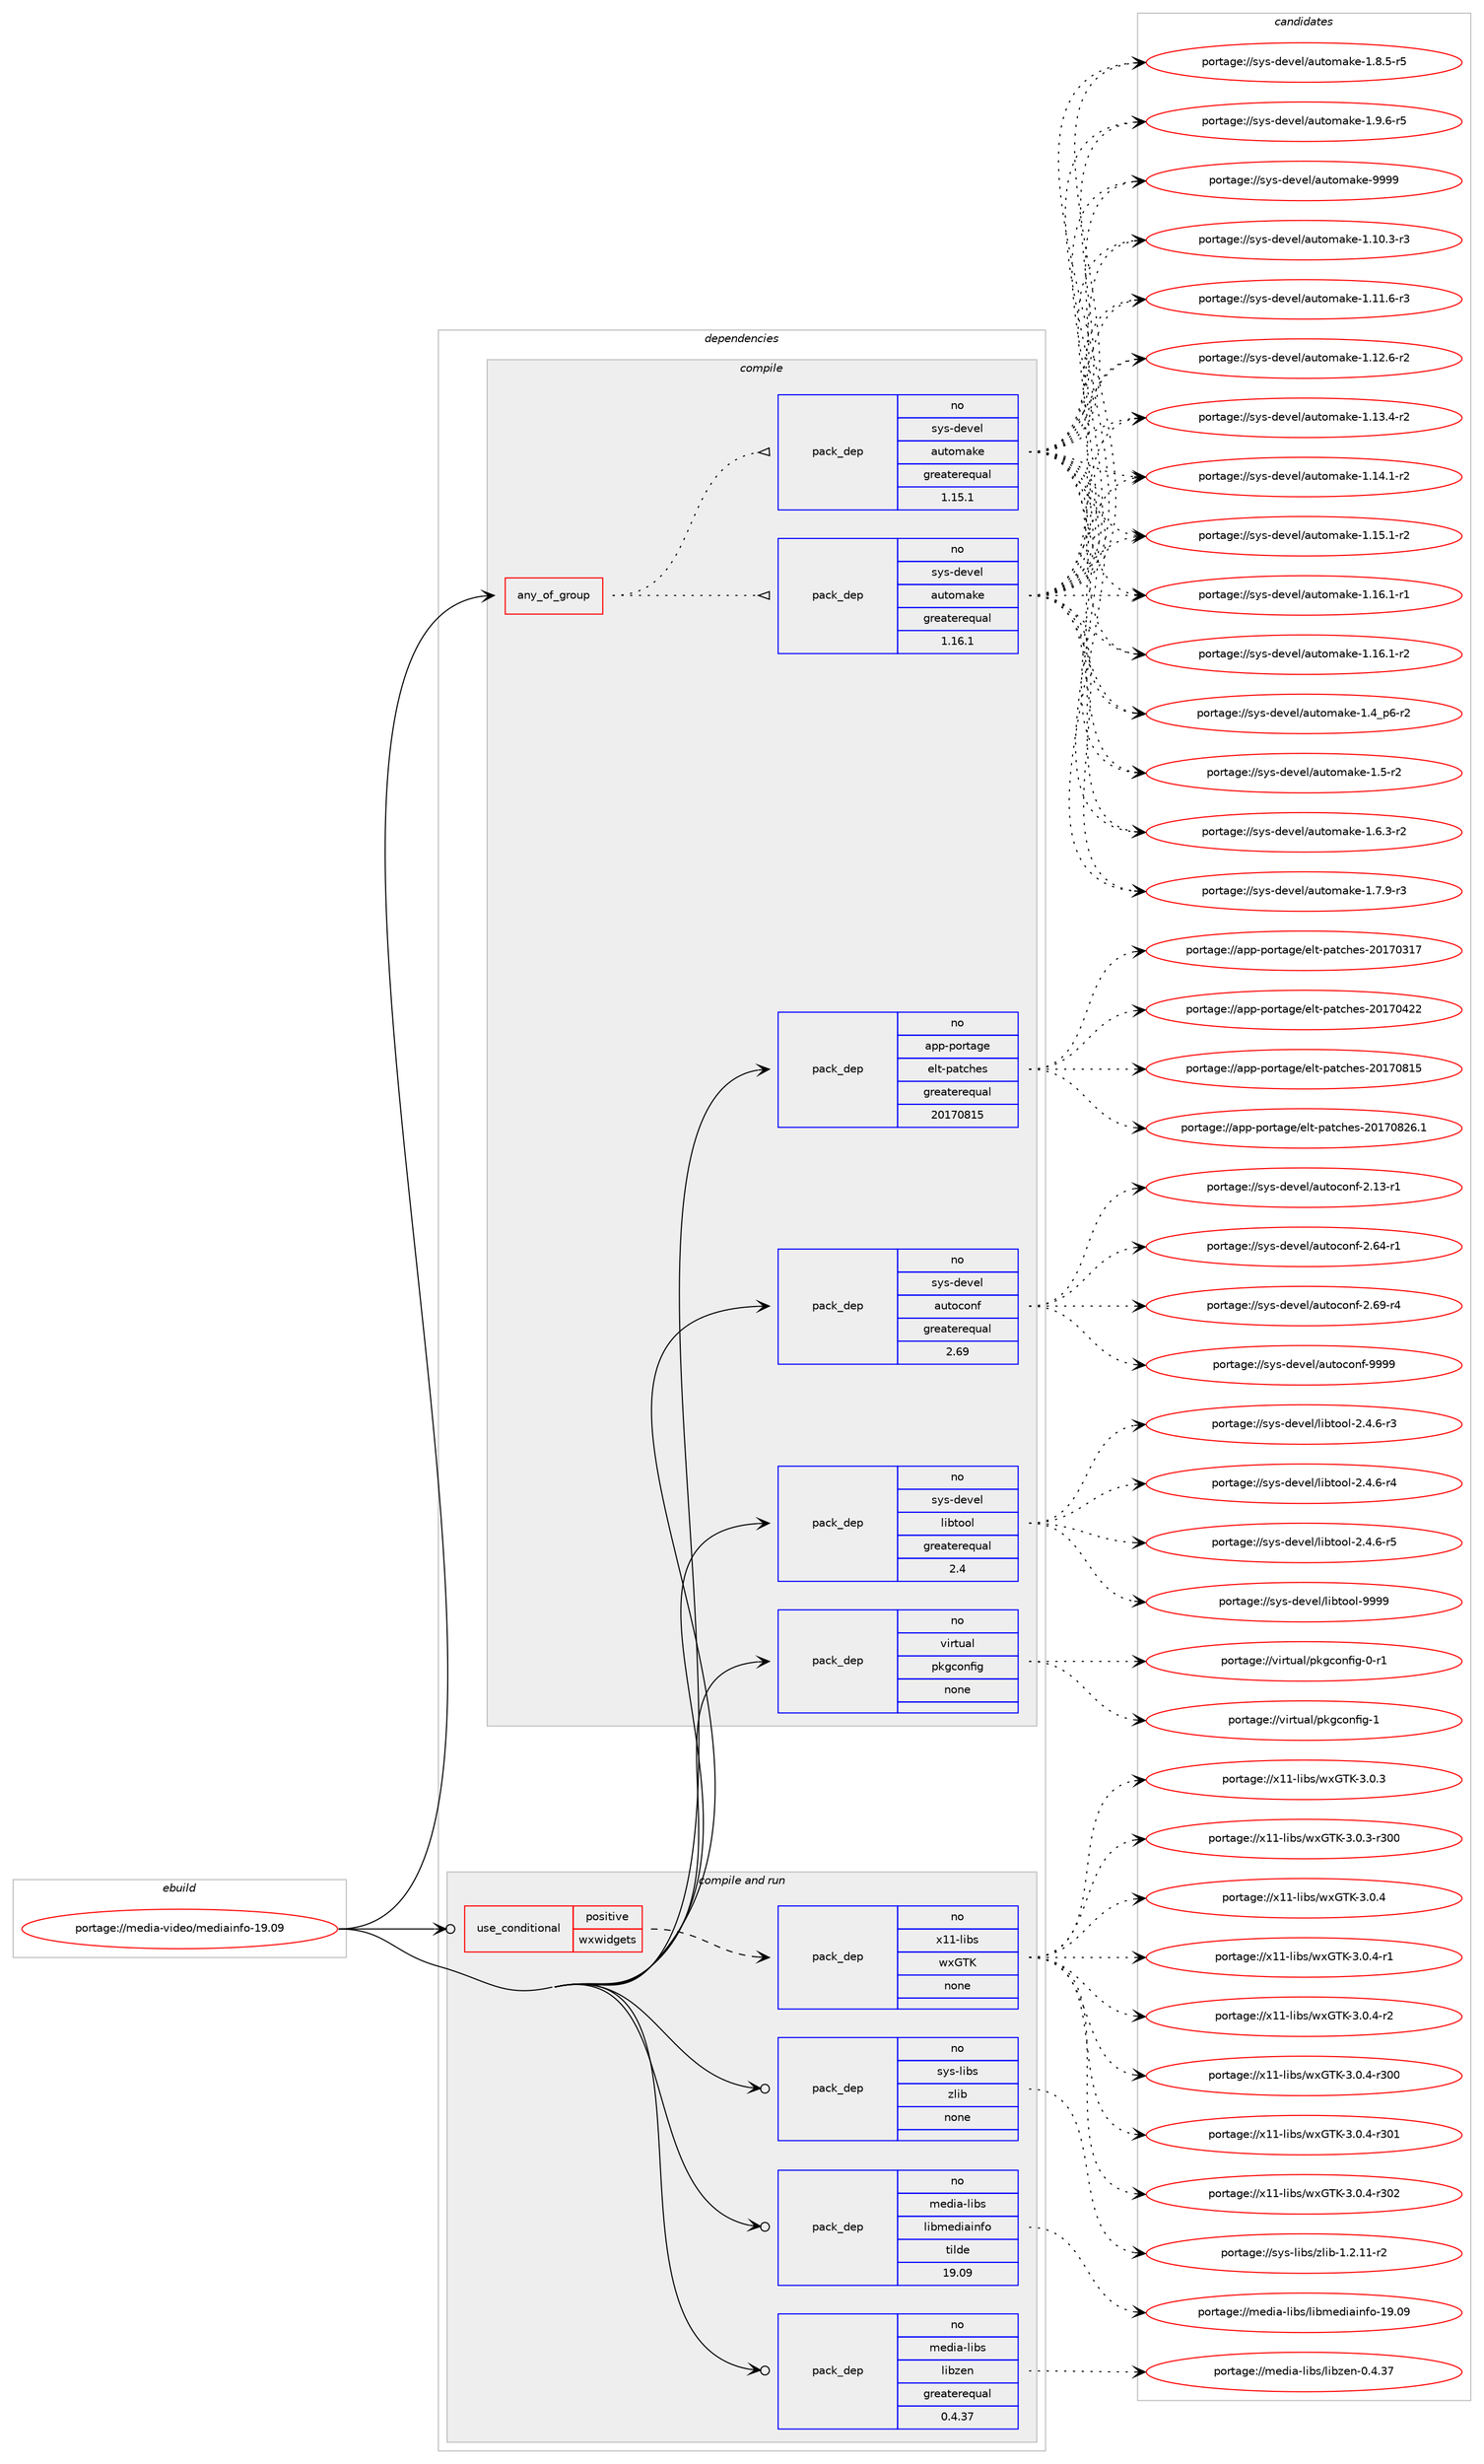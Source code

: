 digraph prolog {

# *************
# Graph options
# *************

newrank=true;
concentrate=true;
compound=true;
graph [rankdir=LR,fontname=Helvetica,fontsize=10,ranksep=1.5];#, ranksep=2.5, nodesep=0.2];
edge  [arrowhead=vee];
node  [fontname=Helvetica,fontsize=10];

# **********
# The ebuild
# **********

subgraph cluster_leftcol {
color=gray;
rank=same;
label=<<i>ebuild</i>>;
id [label="portage://media-video/mediainfo-19.09", color=red, width=4, href="../media-video/mediainfo-19.09.svg"];
}

# ****************
# The dependencies
# ****************

subgraph cluster_midcol {
color=gray;
label=<<i>dependencies</i>>;
subgraph cluster_compile {
fillcolor="#eeeeee";
style=filled;
label=<<i>compile</i>>;
subgraph any5444 {
dependency341257 [label=<<TABLE BORDER="0" CELLBORDER="1" CELLSPACING="0" CELLPADDING="4"><TR><TD CELLPADDING="10">any_of_group</TD></TR></TABLE>>, shape=none, color=red];subgraph pack250662 {
dependency341258 [label=<<TABLE BORDER="0" CELLBORDER="1" CELLSPACING="0" CELLPADDING="4" WIDTH="220"><TR><TD ROWSPAN="6" CELLPADDING="30">pack_dep</TD></TR><TR><TD WIDTH="110">no</TD></TR><TR><TD>sys-devel</TD></TR><TR><TD>automake</TD></TR><TR><TD>greaterequal</TD></TR><TR><TD>1.16.1</TD></TR></TABLE>>, shape=none, color=blue];
}
dependency341257:e -> dependency341258:w [weight=20,style="dotted",arrowhead="oinv"];
subgraph pack250663 {
dependency341259 [label=<<TABLE BORDER="0" CELLBORDER="1" CELLSPACING="0" CELLPADDING="4" WIDTH="220"><TR><TD ROWSPAN="6" CELLPADDING="30">pack_dep</TD></TR><TR><TD WIDTH="110">no</TD></TR><TR><TD>sys-devel</TD></TR><TR><TD>automake</TD></TR><TR><TD>greaterequal</TD></TR><TR><TD>1.15.1</TD></TR></TABLE>>, shape=none, color=blue];
}
dependency341257:e -> dependency341259:w [weight=20,style="dotted",arrowhead="oinv"];
}
id:e -> dependency341257:w [weight=20,style="solid",arrowhead="vee"];
subgraph pack250664 {
dependency341260 [label=<<TABLE BORDER="0" CELLBORDER="1" CELLSPACING="0" CELLPADDING="4" WIDTH="220"><TR><TD ROWSPAN="6" CELLPADDING="30">pack_dep</TD></TR><TR><TD WIDTH="110">no</TD></TR><TR><TD>app-portage</TD></TR><TR><TD>elt-patches</TD></TR><TR><TD>greaterequal</TD></TR><TR><TD>20170815</TD></TR></TABLE>>, shape=none, color=blue];
}
id:e -> dependency341260:w [weight=20,style="solid",arrowhead="vee"];
subgraph pack250665 {
dependency341261 [label=<<TABLE BORDER="0" CELLBORDER="1" CELLSPACING="0" CELLPADDING="4" WIDTH="220"><TR><TD ROWSPAN="6" CELLPADDING="30">pack_dep</TD></TR><TR><TD WIDTH="110">no</TD></TR><TR><TD>sys-devel</TD></TR><TR><TD>autoconf</TD></TR><TR><TD>greaterequal</TD></TR><TR><TD>2.69</TD></TR></TABLE>>, shape=none, color=blue];
}
id:e -> dependency341261:w [weight=20,style="solid",arrowhead="vee"];
subgraph pack250666 {
dependency341262 [label=<<TABLE BORDER="0" CELLBORDER="1" CELLSPACING="0" CELLPADDING="4" WIDTH="220"><TR><TD ROWSPAN="6" CELLPADDING="30">pack_dep</TD></TR><TR><TD WIDTH="110">no</TD></TR><TR><TD>sys-devel</TD></TR><TR><TD>libtool</TD></TR><TR><TD>greaterequal</TD></TR><TR><TD>2.4</TD></TR></TABLE>>, shape=none, color=blue];
}
id:e -> dependency341262:w [weight=20,style="solid",arrowhead="vee"];
subgraph pack250667 {
dependency341263 [label=<<TABLE BORDER="0" CELLBORDER="1" CELLSPACING="0" CELLPADDING="4" WIDTH="220"><TR><TD ROWSPAN="6" CELLPADDING="30">pack_dep</TD></TR><TR><TD WIDTH="110">no</TD></TR><TR><TD>virtual</TD></TR><TR><TD>pkgconfig</TD></TR><TR><TD>none</TD></TR><TR><TD></TD></TR></TABLE>>, shape=none, color=blue];
}
id:e -> dependency341263:w [weight=20,style="solid",arrowhead="vee"];
}
subgraph cluster_compileandrun {
fillcolor="#eeeeee";
style=filled;
label=<<i>compile and run</i>>;
subgraph cond85008 {
dependency341264 [label=<<TABLE BORDER="0" CELLBORDER="1" CELLSPACING="0" CELLPADDING="4"><TR><TD ROWSPAN="3" CELLPADDING="10">use_conditional</TD></TR><TR><TD>positive</TD></TR><TR><TD>wxwidgets</TD></TR></TABLE>>, shape=none, color=red];
subgraph pack250668 {
dependency341265 [label=<<TABLE BORDER="0" CELLBORDER="1" CELLSPACING="0" CELLPADDING="4" WIDTH="220"><TR><TD ROWSPAN="6" CELLPADDING="30">pack_dep</TD></TR><TR><TD WIDTH="110">no</TD></TR><TR><TD>x11-libs</TD></TR><TR><TD>wxGTK</TD></TR><TR><TD>none</TD></TR><TR><TD></TD></TR></TABLE>>, shape=none, color=blue];
}
dependency341264:e -> dependency341265:w [weight=20,style="dashed",arrowhead="vee"];
}
id:e -> dependency341264:w [weight=20,style="solid",arrowhead="odotvee"];
subgraph pack250669 {
dependency341266 [label=<<TABLE BORDER="0" CELLBORDER="1" CELLSPACING="0" CELLPADDING="4" WIDTH="220"><TR><TD ROWSPAN="6" CELLPADDING="30">pack_dep</TD></TR><TR><TD WIDTH="110">no</TD></TR><TR><TD>media-libs</TD></TR><TR><TD>libmediainfo</TD></TR><TR><TD>tilde</TD></TR><TR><TD>19.09</TD></TR></TABLE>>, shape=none, color=blue];
}
id:e -> dependency341266:w [weight=20,style="solid",arrowhead="odotvee"];
subgraph pack250670 {
dependency341267 [label=<<TABLE BORDER="0" CELLBORDER="1" CELLSPACING="0" CELLPADDING="4" WIDTH="220"><TR><TD ROWSPAN="6" CELLPADDING="30">pack_dep</TD></TR><TR><TD WIDTH="110">no</TD></TR><TR><TD>media-libs</TD></TR><TR><TD>libzen</TD></TR><TR><TD>greaterequal</TD></TR><TR><TD>0.4.37</TD></TR></TABLE>>, shape=none, color=blue];
}
id:e -> dependency341267:w [weight=20,style="solid",arrowhead="odotvee"];
subgraph pack250671 {
dependency341268 [label=<<TABLE BORDER="0" CELLBORDER="1" CELLSPACING="0" CELLPADDING="4" WIDTH="220"><TR><TD ROWSPAN="6" CELLPADDING="30">pack_dep</TD></TR><TR><TD WIDTH="110">no</TD></TR><TR><TD>sys-libs</TD></TR><TR><TD>zlib</TD></TR><TR><TD>none</TD></TR><TR><TD></TD></TR></TABLE>>, shape=none, color=blue];
}
id:e -> dependency341268:w [weight=20,style="solid",arrowhead="odotvee"];
}
subgraph cluster_run {
fillcolor="#eeeeee";
style=filled;
label=<<i>run</i>>;
}
}

# **************
# The candidates
# **************

subgraph cluster_choices {
rank=same;
color=gray;
label=<<i>candidates</i>>;

subgraph choice250662 {
color=black;
nodesep=1;
choiceportage11512111545100101118101108479711711611110997107101454946494846514511451 [label="portage://sys-devel/automake-1.10.3-r3", color=red, width=4,href="../sys-devel/automake-1.10.3-r3.svg"];
choiceportage11512111545100101118101108479711711611110997107101454946494946544511451 [label="portage://sys-devel/automake-1.11.6-r3", color=red, width=4,href="../sys-devel/automake-1.11.6-r3.svg"];
choiceportage11512111545100101118101108479711711611110997107101454946495046544511450 [label="portage://sys-devel/automake-1.12.6-r2", color=red, width=4,href="../sys-devel/automake-1.12.6-r2.svg"];
choiceportage11512111545100101118101108479711711611110997107101454946495146524511450 [label="portage://sys-devel/automake-1.13.4-r2", color=red, width=4,href="../sys-devel/automake-1.13.4-r2.svg"];
choiceportage11512111545100101118101108479711711611110997107101454946495246494511450 [label="portage://sys-devel/automake-1.14.1-r2", color=red, width=4,href="../sys-devel/automake-1.14.1-r2.svg"];
choiceportage11512111545100101118101108479711711611110997107101454946495346494511450 [label="portage://sys-devel/automake-1.15.1-r2", color=red, width=4,href="../sys-devel/automake-1.15.1-r2.svg"];
choiceportage11512111545100101118101108479711711611110997107101454946495446494511449 [label="portage://sys-devel/automake-1.16.1-r1", color=red, width=4,href="../sys-devel/automake-1.16.1-r1.svg"];
choiceportage11512111545100101118101108479711711611110997107101454946495446494511450 [label="portage://sys-devel/automake-1.16.1-r2", color=red, width=4,href="../sys-devel/automake-1.16.1-r2.svg"];
choiceportage115121115451001011181011084797117116111109971071014549465295112544511450 [label="portage://sys-devel/automake-1.4_p6-r2", color=red, width=4,href="../sys-devel/automake-1.4_p6-r2.svg"];
choiceportage11512111545100101118101108479711711611110997107101454946534511450 [label="portage://sys-devel/automake-1.5-r2", color=red, width=4,href="../sys-devel/automake-1.5-r2.svg"];
choiceportage115121115451001011181011084797117116111109971071014549465446514511450 [label="portage://sys-devel/automake-1.6.3-r2", color=red, width=4,href="../sys-devel/automake-1.6.3-r2.svg"];
choiceportage115121115451001011181011084797117116111109971071014549465546574511451 [label="portage://sys-devel/automake-1.7.9-r3", color=red, width=4,href="../sys-devel/automake-1.7.9-r3.svg"];
choiceportage115121115451001011181011084797117116111109971071014549465646534511453 [label="portage://sys-devel/automake-1.8.5-r5", color=red, width=4,href="../sys-devel/automake-1.8.5-r5.svg"];
choiceportage115121115451001011181011084797117116111109971071014549465746544511453 [label="portage://sys-devel/automake-1.9.6-r5", color=red, width=4,href="../sys-devel/automake-1.9.6-r5.svg"];
choiceportage115121115451001011181011084797117116111109971071014557575757 [label="portage://sys-devel/automake-9999", color=red, width=4,href="../sys-devel/automake-9999.svg"];
dependency341258:e -> choiceportage11512111545100101118101108479711711611110997107101454946494846514511451:w [style=dotted,weight="100"];
dependency341258:e -> choiceportage11512111545100101118101108479711711611110997107101454946494946544511451:w [style=dotted,weight="100"];
dependency341258:e -> choiceportage11512111545100101118101108479711711611110997107101454946495046544511450:w [style=dotted,weight="100"];
dependency341258:e -> choiceportage11512111545100101118101108479711711611110997107101454946495146524511450:w [style=dotted,weight="100"];
dependency341258:e -> choiceportage11512111545100101118101108479711711611110997107101454946495246494511450:w [style=dotted,weight="100"];
dependency341258:e -> choiceportage11512111545100101118101108479711711611110997107101454946495346494511450:w [style=dotted,weight="100"];
dependency341258:e -> choiceportage11512111545100101118101108479711711611110997107101454946495446494511449:w [style=dotted,weight="100"];
dependency341258:e -> choiceportage11512111545100101118101108479711711611110997107101454946495446494511450:w [style=dotted,weight="100"];
dependency341258:e -> choiceportage115121115451001011181011084797117116111109971071014549465295112544511450:w [style=dotted,weight="100"];
dependency341258:e -> choiceportage11512111545100101118101108479711711611110997107101454946534511450:w [style=dotted,weight="100"];
dependency341258:e -> choiceportage115121115451001011181011084797117116111109971071014549465446514511450:w [style=dotted,weight="100"];
dependency341258:e -> choiceportage115121115451001011181011084797117116111109971071014549465546574511451:w [style=dotted,weight="100"];
dependency341258:e -> choiceportage115121115451001011181011084797117116111109971071014549465646534511453:w [style=dotted,weight="100"];
dependency341258:e -> choiceportage115121115451001011181011084797117116111109971071014549465746544511453:w [style=dotted,weight="100"];
dependency341258:e -> choiceportage115121115451001011181011084797117116111109971071014557575757:w [style=dotted,weight="100"];
}
subgraph choice250663 {
color=black;
nodesep=1;
choiceportage11512111545100101118101108479711711611110997107101454946494846514511451 [label="portage://sys-devel/automake-1.10.3-r3", color=red, width=4,href="../sys-devel/automake-1.10.3-r3.svg"];
choiceportage11512111545100101118101108479711711611110997107101454946494946544511451 [label="portage://sys-devel/automake-1.11.6-r3", color=red, width=4,href="../sys-devel/automake-1.11.6-r3.svg"];
choiceportage11512111545100101118101108479711711611110997107101454946495046544511450 [label="portage://sys-devel/automake-1.12.6-r2", color=red, width=4,href="../sys-devel/automake-1.12.6-r2.svg"];
choiceportage11512111545100101118101108479711711611110997107101454946495146524511450 [label="portage://sys-devel/automake-1.13.4-r2", color=red, width=4,href="../sys-devel/automake-1.13.4-r2.svg"];
choiceportage11512111545100101118101108479711711611110997107101454946495246494511450 [label="portage://sys-devel/automake-1.14.1-r2", color=red, width=4,href="../sys-devel/automake-1.14.1-r2.svg"];
choiceportage11512111545100101118101108479711711611110997107101454946495346494511450 [label="portage://sys-devel/automake-1.15.1-r2", color=red, width=4,href="../sys-devel/automake-1.15.1-r2.svg"];
choiceportage11512111545100101118101108479711711611110997107101454946495446494511449 [label="portage://sys-devel/automake-1.16.1-r1", color=red, width=4,href="../sys-devel/automake-1.16.1-r1.svg"];
choiceportage11512111545100101118101108479711711611110997107101454946495446494511450 [label="portage://sys-devel/automake-1.16.1-r2", color=red, width=4,href="../sys-devel/automake-1.16.1-r2.svg"];
choiceportage115121115451001011181011084797117116111109971071014549465295112544511450 [label="portage://sys-devel/automake-1.4_p6-r2", color=red, width=4,href="../sys-devel/automake-1.4_p6-r2.svg"];
choiceportage11512111545100101118101108479711711611110997107101454946534511450 [label="portage://sys-devel/automake-1.5-r2", color=red, width=4,href="../sys-devel/automake-1.5-r2.svg"];
choiceportage115121115451001011181011084797117116111109971071014549465446514511450 [label="portage://sys-devel/automake-1.6.3-r2", color=red, width=4,href="../sys-devel/automake-1.6.3-r2.svg"];
choiceportage115121115451001011181011084797117116111109971071014549465546574511451 [label="portage://sys-devel/automake-1.7.9-r3", color=red, width=4,href="../sys-devel/automake-1.7.9-r3.svg"];
choiceportage115121115451001011181011084797117116111109971071014549465646534511453 [label="portage://sys-devel/automake-1.8.5-r5", color=red, width=4,href="../sys-devel/automake-1.8.5-r5.svg"];
choiceportage115121115451001011181011084797117116111109971071014549465746544511453 [label="portage://sys-devel/automake-1.9.6-r5", color=red, width=4,href="../sys-devel/automake-1.9.6-r5.svg"];
choiceportage115121115451001011181011084797117116111109971071014557575757 [label="portage://sys-devel/automake-9999", color=red, width=4,href="../sys-devel/automake-9999.svg"];
dependency341259:e -> choiceportage11512111545100101118101108479711711611110997107101454946494846514511451:w [style=dotted,weight="100"];
dependency341259:e -> choiceportage11512111545100101118101108479711711611110997107101454946494946544511451:w [style=dotted,weight="100"];
dependency341259:e -> choiceportage11512111545100101118101108479711711611110997107101454946495046544511450:w [style=dotted,weight="100"];
dependency341259:e -> choiceportage11512111545100101118101108479711711611110997107101454946495146524511450:w [style=dotted,weight="100"];
dependency341259:e -> choiceportage11512111545100101118101108479711711611110997107101454946495246494511450:w [style=dotted,weight="100"];
dependency341259:e -> choiceportage11512111545100101118101108479711711611110997107101454946495346494511450:w [style=dotted,weight="100"];
dependency341259:e -> choiceportage11512111545100101118101108479711711611110997107101454946495446494511449:w [style=dotted,weight="100"];
dependency341259:e -> choiceportage11512111545100101118101108479711711611110997107101454946495446494511450:w [style=dotted,weight="100"];
dependency341259:e -> choiceportage115121115451001011181011084797117116111109971071014549465295112544511450:w [style=dotted,weight="100"];
dependency341259:e -> choiceportage11512111545100101118101108479711711611110997107101454946534511450:w [style=dotted,weight="100"];
dependency341259:e -> choiceportage115121115451001011181011084797117116111109971071014549465446514511450:w [style=dotted,weight="100"];
dependency341259:e -> choiceportage115121115451001011181011084797117116111109971071014549465546574511451:w [style=dotted,weight="100"];
dependency341259:e -> choiceportage115121115451001011181011084797117116111109971071014549465646534511453:w [style=dotted,weight="100"];
dependency341259:e -> choiceportage115121115451001011181011084797117116111109971071014549465746544511453:w [style=dotted,weight="100"];
dependency341259:e -> choiceportage115121115451001011181011084797117116111109971071014557575757:w [style=dotted,weight="100"];
}
subgraph choice250664 {
color=black;
nodesep=1;
choiceportage97112112451121111141169710310147101108116451129711699104101115455048495548514955 [label="portage://app-portage/elt-patches-20170317", color=red, width=4,href="../app-portage/elt-patches-20170317.svg"];
choiceportage97112112451121111141169710310147101108116451129711699104101115455048495548525050 [label="portage://app-portage/elt-patches-20170422", color=red, width=4,href="../app-portage/elt-patches-20170422.svg"];
choiceportage97112112451121111141169710310147101108116451129711699104101115455048495548564953 [label="portage://app-portage/elt-patches-20170815", color=red, width=4,href="../app-portage/elt-patches-20170815.svg"];
choiceportage971121124511211111411697103101471011081164511297116991041011154550484955485650544649 [label="portage://app-portage/elt-patches-20170826.1", color=red, width=4,href="../app-portage/elt-patches-20170826.1.svg"];
dependency341260:e -> choiceportage97112112451121111141169710310147101108116451129711699104101115455048495548514955:w [style=dotted,weight="100"];
dependency341260:e -> choiceportage97112112451121111141169710310147101108116451129711699104101115455048495548525050:w [style=dotted,weight="100"];
dependency341260:e -> choiceportage97112112451121111141169710310147101108116451129711699104101115455048495548564953:w [style=dotted,weight="100"];
dependency341260:e -> choiceportage971121124511211111411697103101471011081164511297116991041011154550484955485650544649:w [style=dotted,weight="100"];
}
subgraph choice250665 {
color=black;
nodesep=1;
choiceportage1151211154510010111810110847971171161119911111010245504649514511449 [label="portage://sys-devel/autoconf-2.13-r1", color=red, width=4,href="../sys-devel/autoconf-2.13-r1.svg"];
choiceportage1151211154510010111810110847971171161119911111010245504654524511449 [label="portage://sys-devel/autoconf-2.64-r1", color=red, width=4,href="../sys-devel/autoconf-2.64-r1.svg"];
choiceportage1151211154510010111810110847971171161119911111010245504654574511452 [label="portage://sys-devel/autoconf-2.69-r4", color=red, width=4,href="../sys-devel/autoconf-2.69-r4.svg"];
choiceportage115121115451001011181011084797117116111991111101024557575757 [label="portage://sys-devel/autoconf-9999", color=red, width=4,href="../sys-devel/autoconf-9999.svg"];
dependency341261:e -> choiceportage1151211154510010111810110847971171161119911111010245504649514511449:w [style=dotted,weight="100"];
dependency341261:e -> choiceportage1151211154510010111810110847971171161119911111010245504654524511449:w [style=dotted,weight="100"];
dependency341261:e -> choiceportage1151211154510010111810110847971171161119911111010245504654574511452:w [style=dotted,weight="100"];
dependency341261:e -> choiceportage115121115451001011181011084797117116111991111101024557575757:w [style=dotted,weight="100"];
}
subgraph choice250666 {
color=black;
nodesep=1;
choiceportage1151211154510010111810110847108105981161111111084550465246544511451 [label="portage://sys-devel/libtool-2.4.6-r3", color=red, width=4,href="../sys-devel/libtool-2.4.6-r3.svg"];
choiceportage1151211154510010111810110847108105981161111111084550465246544511452 [label="portage://sys-devel/libtool-2.4.6-r4", color=red, width=4,href="../sys-devel/libtool-2.4.6-r4.svg"];
choiceportage1151211154510010111810110847108105981161111111084550465246544511453 [label="portage://sys-devel/libtool-2.4.6-r5", color=red, width=4,href="../sys-devel/libtool-2.4.6-r5.svg"];
choiceportage1151211154510010111810110847108105981161111111084557575757 [label="portage://sys-devel/libtool-9999", color=red, width=4,href="../sys-devel/libtool-9999.svg"];
dependency341262:e -> choiceportage1151211154510010111810110847108105981161111111084550465246544511451:w [style=dotted,weight="100"];
dependency341262:e -> choiceportage1151211154510010111810110847108105981161111111084550465246544511452:w [style=dotted,weight="100"];
dependency341262:e -> choiceportage1151211154510010111810110847108105981161111111084550465246544511453:w [style=dotted,weight="100"];
dependency341262:e -> choiceportage1151211154510010111810110847108105981161111111084557575757:w [style=dotted,weight="100"];
}
subgraph choice250667 {
color=black;
nodesep=1;
choiceportage11810511411611797108471121071039911111010210510345484511449 [label="portage://virtual/pkgconfig-0-r1", color=red, width=4,href="../virtual/pkgconfig-0-r1.svg"];
choiceportage1181051141161179710847112107103991111101021051034549 [label="portage://virtual/pkgconfig-1", color=red, width=4,href="../virtual/pkgconfig-1.svg"];
dependency341263:e -> choiceportage11810511411611797108471121071039911111010210510345484511449:w [style=dotted,weight="100"];
dependency341263:e -> choiceportage1181051141161179710847112107103991111101021051034549:w [style=dotted,weight="100"];
}
subgraph choice250668 {
color=black;
nodesep=1;
choiceportage1204949451081059811547119120718475455146484651 [label="portage://x11-libs/wxGTK-3.0.3", color=red, width=4,href="../x11-libs/wxGTK-3.0.3.svg"];
choiceportage120494945108105981154711912071847545514648465145114514848 [label="portage://x11-libs/wxGTK-3.0.3-r300", color=red, width=4,href="../x11-libs/wxGTK-3.0.3-r300.svg"];
choiceportage1204949451081059811547119120718475455146484652 [label="portage://x11-libs/wxGTK-3.0.4", color=red, width=4,href="../x11-libs/wxGTK-3.0.4.svg"];
choiceportage12049494510810598115471191207184754551464846524511449 [label="portage://x11-libs/wxGTK-3.0.4-r1", color=red, width=4,href="../x11-libs/wxGTK-3.0.4-r1.svg"];
choiceportage12049494510810598115471191207184754551464846524511450 [label="portage://x11-libs/wxGTK-3.0.4-r2", color=red, width=4,href="../x11-libs/wxGTK-3.0.4-r2.svg"];
choiceportage120494945108105981154711912071847545514648465245114514848 [label="portage://x11-libs/wxGTK-3.0.4-r300", color=red, width=4,href="../x11-libs/wxGTK-3.0.4-r300.svg"];
choiceportage120494945108105981154711912071847545514648465245114514849 [label="portage://x11-libs/wxGTK-3.0.4-r301", color=red, width=4,href="../x11-libs/wxGTK-3.0.4-r301.svg"];
choiceportage120494945108105981154711912071847545514648465245114514850 [label="portage://x11-libs/wxGTK-3.0.4-r302", color=red, width=4,href="../x11-libs/wxGTK-3.0.4-r302.svg"];
dependency341265:e -> choiceportage1204949451081059811547119120718475455146484651:w [style=dotted,weight="100"];
dependency341265:e -> choiceportage120494945108105981154711912071847545514648465145114514848:w [style=dotted,weight="100"];
dependency341265:e -> choiceportage1204949451081059811547119120718475455146484652:w [style=dotted,weight="100"];
dependency341265:e -> choiceportage12049494510810598115471191207184754551464846524511449:w [style=dotted,weight="100"];
dependency341265:e -> choiceportage12049494510810598115471191207184754551464846524511450:w [style=dotted,weight="100"];
dependency341265:e -> choiceportage120494945108105981154711912071847545514648465245114514848:w [style=dotted,weight="100"];
dependency341265:e -> choiceportage120494945108105981154711912071847545514648465245114514849:w [style=dotted,weight="100"];
dependency341265:e -> choiceportage120494945108105981154711912071847545514648465245114514850:w [style=dotted,weight="100"];
}
subgraph choice250669 {
color=black;
nodesep=1;
choiceportage109101100105974510810598115471081059810910110010597105110102111454957464857 [label="portage://media-libs/libmediainfo-19.09", color=red, width=4,href="../media-libs/libmediainfo-19.09.svg"];
dependency341266:e -> choiceportage109101100105974510810598115471081059810910110010597105110102111454957464857:w [style=dotted,weight="100"];
}
subgraph choice250670 {
color=black;
nodesep=1;
choiceportage109101100105974510810598115471081059812210111045484652465155 [label="portage://media-libs/libzen-0.4.37", color=red, width=4,href="../media-libs/libzen-0.4.37.svg"];
dependency341267:e -> choiceportage109101100105974510810598115471081059812210111045484652465155:w [style=dotted,weight="100"];
}
subgraph choice250671 {
color=black;
nodesep=1;
choiceportage11512111545108105981154712210810598454946504649494511450 [label="portage://sys-libs/zlib-1.2.11-r2", color=red, width=4,href="../sys-libs/zlib-1.2.11-r2.svg"];
dependency341268:e -> choiceportage11512111545108105981154712210810598454946504649494511450:w [style=dotted,weight="100"];
}
}

}
